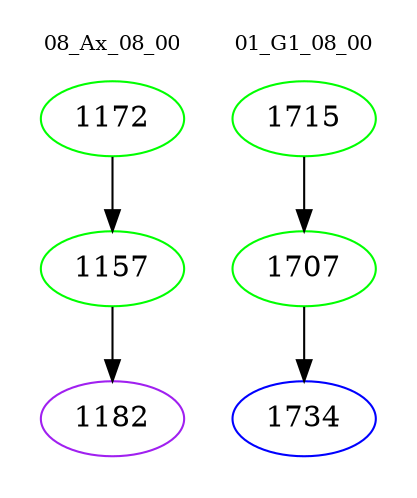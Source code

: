 digraph{
subgraph cluster_0 {
color = white
label = "08_Ax_08_00";
fontsize=10;
T0_1172 [label="1172", color="green"]
T0_1172 -> T0_1157 [color="black"]
T0_1157 [label="1157", color="green"]
T0_1157 -> T0_1182 [color="black"]
T0_1182 [label="1182", color="purple"]
}
subgraph cluster_1 {
color = white
label = "01_G1_08_00";
fontsize=10;
T1_1715 [label="1715", color="green"]
T1_1715 -> T1_1707 [color="black"]
T1_1707 [label="1707", color="green"]
T1_1707 -> T1_1734 [color="black"]
T1_1734 [label="1734", color="blue"]
}
}

